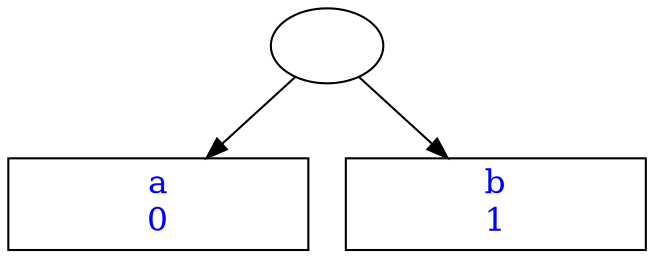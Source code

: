 digraph G {
N [label=""];
N0 [label="a
0", fontcolor=blue, fontsize=16, width=2, shape=box];
N -> N0;
N1 [label="b
1", fontcolor=blue, fontsize=16, width=2, shape=box];
N -> N1;
}